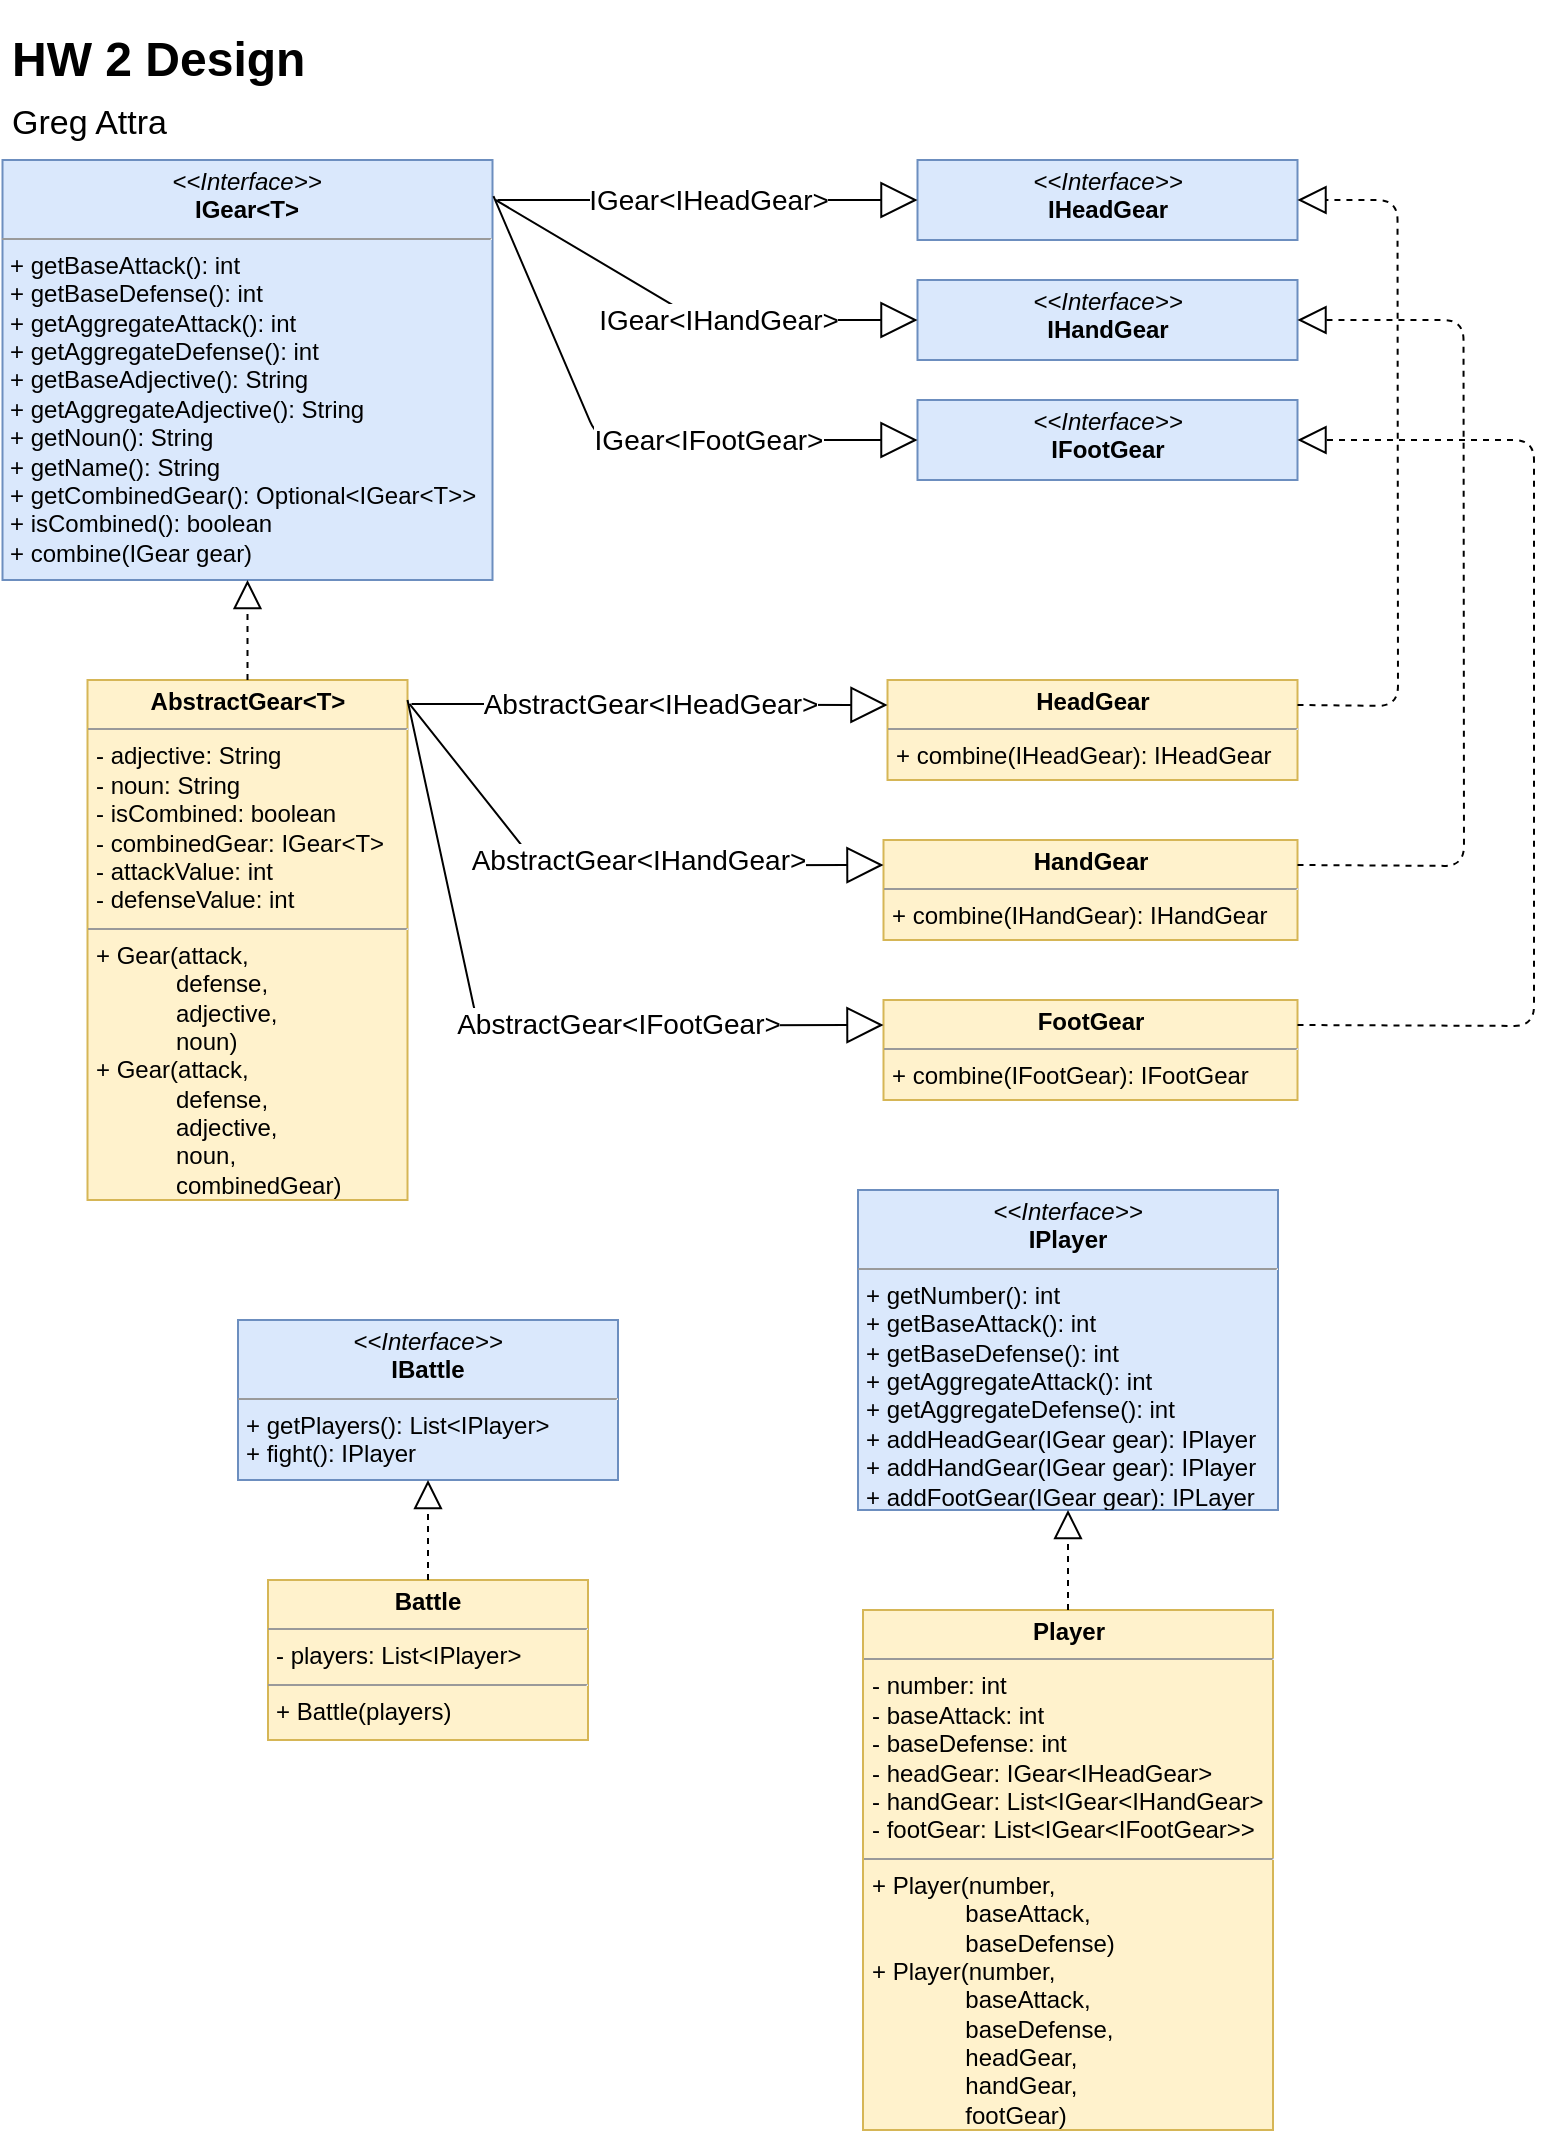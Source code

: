 <mxfile version="13.7.3" type="device"><diagram id="AR39bBr5QCJFZhN74Egm" name="Page-1"><mxGraphModel dx="1278" dy="2048" grid="1" gridSize="10" guides="1" tooltips="1" connect="1" arrows="1" fold="1" page="1" pageScale="1" pageWidth="850" pageHeight="1100" math="0" shadow="0"><root><mxCell id="0"/><mxCell id="1" parent="0"/><mxCell id="xvpzMQ3VVigsJ4-sFMGV-1" value="&lt;p style=&quot;margin: 0px ; margin-top: 4px ; text-align: center&quot;&gt;&lt;i&gt;&amp;lt;&amp;lt;Interface&amp;gt;&amp;gt;&lt;/i&gt;&lt;br&gt;&lt;b&gt;IGear&amp;lt;T&amp;gt;&lt;/b&gt;&lt;/p&gt;&lt;hr size=&quot;1&quot;&gt;&lt;p style=&quot;margin: 0px ; margin-left: 4px&quot;&gt;&lt;/p&gt;&lt;p style=&quot;margin: 0px ; margin-left: 4px&quot;&gt;+ getBaseAttack(): int&lt;br&gt;+ getBaseDefense(): int&lt;/p&gt;&lt;p style=&quot;margin: 0px ; margin-left: 4px&quot;&gt;+ getAggregateAttack(): int&lt;/p&gt;&lt;p style=&quot;margin: 0px ; margin-left: 4px&quot;&gt;+ getAggregateDefense(): int&lt;/p&gt;&lt;p style=&quot;margin: 0px ; margin-left: 4px&quot;&gt;+ getBaseAdjective(): String&lt;/p&gt;&lt;p style=&quot;margin: 0px ; margin-left: 4px&quot;&gt;+ getAggregateAdjective(): String&lt;/p&gt;&lt;p style=&quot;margin: 0px ; margin-left: 4px&quot;&gt;+ getNoun(): String&lt;/p&gt;&lt;p style=&quot;margin: 0px ; margin-left: 4px&quot;&gt;+ getName(): String&lt;/p&gt;&lt;p style=&quot;margin: 0px ; margin-left: 4px&quot;&gt;+ getCombinedGear(): Optional&amp;lt;IGear&amp;lt;T&amp;gt;&amp;gt;&lt;/p&gt;&lt;p style=&quot;margin: 0px ; margin-left: 4px&quot;&gt;+ isCombined(): boolean&lt;/p&gt;&lt;p style=&quot;margin: 0px ; margin-left: 4px&quot;&gt;+ combine(IGear gear)&lt;/p&gt;" style="verticalAlign=top;align=left;overflow=fill;fontSize=12;fontFamily=Helvetica;html=1;fillColor=#dae8fc;strokeColor=#6c8ebf;" parent="1" vertex="1"><mxGeometry x="22.25" y="70" width="245" height="210" as="geometry"/></mxCell><mxCell id="xvpzMQ3VVigsJ4-sFMGV-3" value="&lt;p style=&quot;margin: 0px ; margin-top: 4px ; text-align: center&quot;&gt;&lt;b&gt;AbstractGear&amp;lt;T&amp;gt;&lt;/b&gt;&lt;/p&gt;&lt;hr size=&quot;1&quot;&gt;&lt;p style=&quot;margin: 0px 0px 0px 4px&quot;&gt;&lt;span&gt;- adjective: String&lt;/span&gt;&lt;br&gt;&lt;/p&gt;&lt;p style=&quot;margin: 0px 0px 0px 4px&quot;&gt;- noun: String&lt;/p&gt;&lt;p style=&quot;margin: 0px 0px 0px 4px&quot;&gt;- isCombined: boolean&lt;/p&gt;&lt;p style=&quot;margin: 0px 0px 0px 4px&quot;&gt;- combinedGear: IGear&amp;lt;T&amp;gt;&lt;/p&gt;&lt;p style=&quot;margin: 0px 0px 0px 4px&quot;&gt;- attackValue: int&lt;/p&gt;&lt;p style=&quot;margin: 0px 0px 0px 4px&quot;&gt;- defenseValue: int&lt;/p&gt;&lt;hr size=&quot;1&quot;&gt;&lt;p style=&quot;margin: 0px ; margin-left: 4px&quot;&gt;+ Gear(&lt;span&gt;attack,&lt;/span&gt;&lt;/p&gt;&lt;p style=&quot;margin: 0px ; margin-left: 4px&quot;&gt;&amp;nbsp; &amp;nbsp; &amp;nbsp; &amp;nbsp; &amp;nbsp; &amp;nbsp; defense,&lt;/p&gt;&lt;p style=&quot;margin: 0px ; margin-left: 4px&quot;&gt;&amp;nbsp; &amp;nbsp; &amp;nbsp; &amp;nbsp; &amp;nbsp; &amp;nbsp; adjective,&lt;/p&gt;&lt;p style=&quot;margin: 0px ; margin-left: 4px&quot;&gt;&amp;nbsp; &amp;nbsp; &amp;nbsp; &amp;nbsp; &amp;nbsp; &amp;nbsp; noun)&lt;br&gt;&lt;/p&gt;&lt;p style=&quot;margin: 0px 0px 0px 4px&quot;&gt;+ Gear(&lt;span&gt;attack,&lt;/span&gt;&lt;/p&gt;&lt;p style=&quot;margin: 0px 0px 0px 4px&quot;&gt;&amp;nbsp; &amp;nbsp; &amp;nbsp; &amp;nbsp; &amp;nbsp; &amp;nbsp; defense,&lt;/p&gt;&lt;p style=&quot;margin: 0px 0px 0px 4px&quot;&gt;&amp;nbsp; &amp;nbsp; &amp;nbsp; &amp;nbsp; &amp;nbsp; &amp;nbsp; adjective,&lt;/p&gt;&lt;p style=&quot;margin: 0px 0px 0px 4px&quot;&gt;&amp;nbsp; &amp;nbsp; &amp;nbsp; &amp;nbsp; &amp;nbsp; &amp;nbsp; noun,&lt;/p&gt;&lt;p style=&quot;margin: 0px ; margin-left: 4px&quot;&gt;&amp;nbsp; &amp;nbsp; &amp;nbsp; &amp;nbsp; &amp;nbsp; &amp;nbsp; combinedGear)&lt;/p&gt;" style="verticalAlign=top;align=left;overflow=fill;fontSize=12;fontFamily=Helvetica;html=1;fillColor=#fff2cc;strokeColor=#d6b656;" parent="1" vertex="1"><mxGeometry x="64.75" y="330" width="160" height="260" as="geometry"/></mxCell><mxCell id="xvpzMQ3VVigsJ4-sFMGV-4" value="" style="endArrow=block;dashed=1;endFill=0;endSize=12;html=1;entryX=0.5;entryY=1;entryDx=0;entryDy=0;exitX=0.5;exitY=0;exitDx=0;exitDy=0;" parent="1" source="xvpzMQ3VVigsJ4-sFMGV-3" target="xvpzMQ3VVigsJ4-sFMGV-1" edge="1"><mxGeometry width="160" relative="1" as="geometry"><mxPoint x="109.75" y="280" as="sourcePoint"/><mxPoint x="269.75" y="280" as="targetPoint"/></mxGeometry></mxCell><mxCell id="xvpzMQ3VVigsJ4-sFMGV-5" value="&lt;p style=&quot;margin: 0px ; margin-top: 4px ; text-align: center&quot;&gt;&lt;i&gt;&amp;lt;&amp;lt;Interface&amp;gt;&amp;gt;&lt;/i&gt;&lt;br&gt;&lt;b&gt;IPlayer&lt;/b&gt;&lt;/p&gt;&lt;hr size=&quot;1&quot;&gt;&lt;p style=&quot;margin: 0px ; margin-left: 4px&quot;&gt;+ getNumber(): int&lt;/p&gt;&lt;p style=&quot;margin: 0px ; margin-left: 4px&quot;&gt;+ getBaseAttack(): int&lt;/p&gt;&lt;p style=&quot;margin: 0px ; margin-left: 4px&quot;&gt;+ getBaseDefense(): int&lt;/p&gt;&lt;p style=&quot;margin: 0px ; margin-left: 4px&quot;&gt;+ getAggregateAttack(): int&lt;br&gt;&lt;/p&gt;&lt;p style=&quot;margin: 0px ; margin-left: 4px&quot;&gt;+ getAggregateDefense(): int&lt;/p&gt;&lt;p style=&quot;margin: 0px ; margin-left: 4px&quot;&gt;+ addHeadGear(IGear gear): IPlayer&lt;/p&gt;&lt;p style=&quot;margin: 0px ; margin-left: 4px&quot;&gt;+ addHandGear(IGear gear): IPlayer&lt;/p&gt;&lt;p style=&quot;margin: 0px ; margin-left: 4px&quot;&gt;+ addFootGear(IGear gear): IPLayer&lt;/p&gt;" style="verticalAlign=top;align=left;overflow=fill;fontSize=12;fontFamily=Helvetica;html=1;fillColor=#dae8fc;strokeColor=#6c8ebf;" parent="1" vertex="1"><mxGeometry x="450" y="585" width="210" height="160" as="geometry"/></mxCell><mxCell id="xvpzMQ3VVigsJ4-sFMGV-6" value="&lt;p style=&quot;margin: 0px ; margin-top: 4px ; text-align: center&quot;&gt;&lt;b&gt;Player&lt;/b&gt;&lt;/p&gt;&lt;hr size=&quot;1&quot;&gt;&lt;p style=&quot;margin: 0px ; margin-left: 4px&quot;&gt;- number: int&lt;/p&gt;&lt;p style=&quot;margin: 0px ; margin-left: 4px&quot;&gt;- baseAttack: int&lt;/p&gt;&lt;p style=&quot;margin: 0px ; margin-left: 4px&quot;&gt;- baseDefense: int&lt;/p&gt;&lt;p style=&quot;margin: 0px ; margin-left: 4px&quot;&gt;- headGear: IGear&amp;lt;IHeadGear&amp;gt;&lt;br&gt;- handGear: List&amp;lt;IGear&amp;lt;IHandGear&amp;gt;&lt;/p&gt;&lt;p style=&quot;margin: 0px ; margin-left: 4px&quot;&gt;- footGear: List&amp;lt;IGear&amp;lt;IFootGear&amp;gt;&amp;gt;&lt;/p&gt;&lt;hr size=&quot;1&quot;&gt;&lt;p style=&quot;margin: 0px ; margin-left: 4px&quot;&gt;+ Player(number,&lt;/p&gt;&lt;p style=&quot;margin: 0px ; margin-left: 4px&quot;&gt;&amp;nbsp; &amp;nbsp; &amp;nbsp; &amp;nbsp; &amp;nbsp; &amp;nbsp; &amp;nbsp; baseAttack,&lt;/p&gt;&lt;p style=&quot;margin: 0px ; margin-left: 4px&quot;&gt;&amp;nbsp; &amp;nbsp; &amp;nbsp; &amp;nbsp; &amp;nbsp; &amp;nbsp; &amp;nbsp; baseDefense)&lt;/p&gt;&lt;p style=&quot;margin: 0px ; margin-left: 4px&quot;&gt;+ Player(number,&lt;/p&gt;&lt;p style=&quot;margin: 0px ; margin-left: 4px&quot;&gt;&amp;nbsp; &amp;nbsp; &amp;nbsp; &amp;nbsp; &amp;nbsp; &amp;nbsp; &amp;nbsp; baseAttack,&lt;/p&gt;&lt;p style=&quot;margin: 0px ; margin-left: 4px&quot;&gt;&amp;nbsp; &amp;nbsp; &amp;nbsp; &amp;nbsp; &amp;nbsp; &amp;nbsp; &amp;nbsp; baseDefense,&lt;/p&gt;&lt;p style=&quot;margin: 0px ; margin-left: 4px&quot;&gt;&amp;nbsp; &amp;nbsp; &amp;nbsp; &amp;nbsp; &amp;nbsp; &amp;nbsp; &amp;nbsp; headGear,&lt;/p&gt;&lt;p style=&quot;margin: 0px ; margin-left: 4px&quot;&gt;&amp;nbsp; &amp;nbsp; &amp;nbsp; &amp;nbsp; &amp;nbsp; &amp;nbsp; &amp;nbsp; handGear,&lt;/p&gt;&lt;p style=&quot;margin: 0px ; margin-left: 4px&quot;&gt;&amp;nbsp; &amp;nbsp; &amp;nbsp; &amp;nbsp; &amp;nbsp; &amp;nbsp; &amp;nbsp; footGear)&lt;/p&gt;" style="verticalAlign=top;align=left;overflow=fill;fontSize=12;fontFamily=Helvetica;html=1;fillColor=#fff2cc;strokeColor=#d6b656;" parent="1" vertex="1"><mxGeometry x="452.5" y="795" width="205" height="260" as="geometry"/></mxCell><mxCell id="xvpzMQ3VVigsJ4-sFMGV-8" value="" style="endArrow=block;dashed=1;endFill=0;endSize=12;html=1;exitX=0.5;exitY=0;exitDx=0;exitDy=0;entryX=0.5;entryY=1;entryDx=0;entryDy=0;" parent="1" source="xvpzMQ3VVigsJ4-sFMGV-6" target="xvpzMQ3VVigsJ4-sFMGV-5" edge="1"><mxGeometry width="160" relative="1" as="geometry"><mxPoint x="926.75" y="200" as="sourcePoint"/><mxPoint x="1086.75" y="200" as="targetPoint"/></mxGeometry></mxCell><mxCell id="xvpzMQ3VVigsJ4-sFMGV-9" value="&lt;p style=&quot;margin: 0px ; margin-top: 4px ; text-align: center&quot;&gt;&lt;i&gt;&amp;lt;&amp;lt;Interface&amp;gt;&amp;gt;&lt;/i&gt;&lt;br&gt;&lt;b&gt;IBattle&lt;/b&gt;&lt;/p&gt;&lt;hr size=&quot;1&quot;&gt;&lt;p style=&quot;margin: 0px ; margin-left: 4px&quot;&gt;+ getPlayers(): List&amp;lt;IPlayer&amp;gt;&lt;/p&gt;&lt;p style=&quot;margin: 0px ; margin-left: 4px&quot;&gt;+ fight(): IPlayer&lt;/p&gt;" style="verticalAlign=top;align=left;overflow=fill;fontSize=12;fontFamily=Helvetica;html=1;fillColor=#dae8fc;strokeColor=#6c8ebf;" parent="1" vertex="1"><mxGeometry x="140" y="650" width="190" height="80" as="geometry"/></mxCell><mxCell id="xvpzMQ3VVigsJ4-sFMGV-10" value="&lt;p style=&quot;margin: 0px ; margin-top: 4px ; text-align: center&quot;&gt;&lt;b&gt;Battle&lt;/b&gt;&lt;/p&gt;&lt;hr size=&quot;1&quot;&gt;&lt;p style=&quot;margin: 0px ; margin-left: 4px&quot;&gt;- players: List&amp;lt;IPlayer&amp;gt;&lt;/p&gt;&lt;hr size=&quot;1&quot;&gt;&lt;p style=&quot;margin: 0px ; margin-left: 4px&quot;&gt;+ Battle(players)&lt;/p&gt;" style="verticalAlign=top;align=left;overflow=fill;fontSize=12;fontFamily=Helvetica;html=1;fillColor=#fff2cc;strokeColor=#d6b656;" parent="1" vertex="1"><mxGeometry x="155" y="780" width="160" height="80" as="geometry"/></mxCell><mxCell id="xvpzMQ3VVigsJ4-sFMGV-11" value="" style="endArrow=block;dashed=1;endFill=0;endSize=12;html=1;entryX=0.5;entryY=1;entryDx=0;entryDy=0;exitX=0.5;exitY=0;exitDx=0;exitDy=0;" parent="1" source="xvpzMQ3VVigsJ4-sFMGV-10" target="xvpzMQ3VVigsJ4-sFMGV-9" edge="1"><mxGeometry width="160" relative="1" as="geometry"><mxPoint x="-80" y="720" as="sourcePoint"/><mxPoint x="80" y="720" as="targetPoint"/></mxGeometry></mxCell><mxCell id="xvpzMQ3VVigsJ4-sFMGV-13" value="&lt;h1&gt;HW 2 Design&lt;br&gt;&lt;span style=&quot;font-weight: normal&quot;&gt;&lt;font style=&quot;font-size: 17px&quot;&gt;Greg Attra&lt;/font&gt;&lt;/span&gt;&lt;/h1&gt;" style="text;html=1;strokeColor=none;fillColor=none;spacing=5;spacingTop=-20;whiteSpace=wrap;overflow=hidden;rounded=0;" parent="1" vertex="1"><mxGeometry x="22.25" width="190" height="120" as="geometry"/></mxCell><mxCell id="cUT58bwyldvR8i2TMAge-1" value="&lt;p style=&quot;margin: 0px ; margin-top: 4px ; text-align: center&quot;&gt;&lt;i&gt;&amp;lt;&amp;lt;Interface&amp;gt;&amp;gt;&lt;/i&gt;&lt;br&gt;&lt;b&gt;IHeadGear&lt;/b&gt;&lt;/p&gt;&lt;p style=&quot;margin: 0px ; margin-left: 4px&quot;&gt;&lt;br&gt;&lt;/p&gt;" style="verticalAlign=top;align=left;overflow=fill;fontSize=12;fontFamily=Helvetica;html=1;fillColor=#dae8fc;strokeColor=#6c8ebf;" vertex="1" parent="1"><mxGeometry x="479.75" y="70" width="190" height="40" as="geometry"/></mxCell><mxCell id="cUT58bwyldvR8i2TMAge-2" value="&lt;font style=&quot;font-size: 14px&quot;&gt;IGear&amp;lt;IHeadGear&amp;gt;&lt;/font&gt;" style="endArrow=block;endSize=16;endFill=0;html=1;entryX=0;entryY=0.5;entryDx=0;entryDy=0;" edge="1" parent="1" target="cUT58bwyldvR8i2TMAge-1"><mxGeometry width="160" relative="1" as="geometry"><mxPoint x="269.75" y="90" as="sourcePoint"/><mxPoint x="509.75" y="90" as="targetPoint"/></mxGeometry></mxCell><mxCell id="cUT58bwyldvR8i2TMAge-7" value="&lt;p style=&quot;margin: 0px ; margin-top: 4px ; text-align: center&quot;&gt;&lt;i&gt;&amp;lt;&amp;lt;Interface&amp;gt;&amp;gt;&lt;/i&gt;&lt;br&gt;&lt;b&gt;IHandGear&lt;/b&gt;&lt;/p&gt;&lt;p style=&quot;margin: 0px ; margin-left: 4px&quot;&gt;&lt;br&gt;&lt;/p&gt;" style="verticalAlign=top;align=left;overflow=fill;fontSize=12;fontFamily=Helvetica;html=1;fillColor=#dae8fc;strokeColor=#6c8ebf;" vertex="1" parent="1"><mxGeometry x="479.75" y="130" width="190" height="40" as="geometry"/></mxCell><mxCell id="cUT58bwyldvR8i2TMAge-8" value="&lt;font style=&quot;font-size: 14px&quot;&gt;IGear&amp;lt;IHandGear&amp;gt;&lt;/font&gt;" style="endArrow=block;endSize=16;endFill=0;html=1;entryX=0;entryY=0.5;entryDx=0;entryDy=0;exitX=1.006;exitY=0.095;exitDx=0;exitDy=0;exitPerimeter=0;" edge="1" parent="1" target="cUT58bwyldvR8i2TMAge-7" source="xvpzMQ3VVigsJ4-sFMGV-1"><mxGeometry x="0.035" y="10" width="160" relative="1" as="geometry"><mxPoint x="329.75" y="120" as="sourcePoint"/><mxPoint x="507.25" y="160" as="targetPoint"/><Array as="points"><mxPoint x="370" y="150"/></Array><mxPoint x="10" y="10" as="offset"/></mxGeometry></mxCell><mxCell id="cUT58bwyldvR8i2TMAge-9" value="&lt;p style=&quot;margin: 0px ; margin-top: 4px ; text-align: center&quot;&gt;&lt;i&gt;&amp;lt;&amp;lt;Interface&amp;gt;&amp;gt;&lt;/i&gt;&lt;br&gt;&lt;b&gt;IFootGear&lt;/b&gt;&lt;/p&gt;&lt;p style=&quot;margin: 0px ; margin-left: 4px&quot;&gt;&lt;br&gt;&lt;/p&gt;" style="verticalAlign=top;align=left;overflow=fill;fontSize=12;fontFamily=Helvetica;html=1;fillColor=#dae8fc;strokeColor=#6c8ebf;" vertex="1" parent="1"><mxGeometry x="479.75" y="190" width="190" height="40" as="geometry"/></mxCell><mxCell id="cUT58bwyldvR8i2TMAge-10" value="&lt;font style=&quot;font-size: 14px&quot;&gt;IGear&amp;lt;IFootGear&amp;gt;&lt;/font&gt;" style="endArrow=block;endSize=16;endFill=0;html=1;entryX=0;entryY=0.5;entryDx=0;entryDy=0;exitX=1.002;exitY=0.086;exitDx=0;exitDy=0;exitPerimeter=0;" edge="1" parent="1" target="cUT58bwyldvR8i2TMAge-9" source="xvpzMQ3VVigsJ4-sFMGV-1"><mxGeometry x="-0.06" y="50" width="160" relative="1" as="geometry"><mxPoint x="267.25" y="230" as="sourcePoint"/><mxPoint x="507.25" y="230" as="targetPoint"/><Array as="points"><mxPoint x="320" y="210"/></Array><mxPoint x="50" y="50" as="offset"/></mxGeometry></mxCell><mxCell id="cUT58bwyldvR8i2TMAge-12" value="&lt;p style=&quot;margin: 0px ; margin-top: 4px ; text-align: center&quot;&gt;&lt;b&gt;HeadGear&lt;/b&gt;&lt;/p&gt;&lt;hr size=&quot;1&quot;&gt;&lt;p style=&quot;margin: 0px ; margin-left: 4px&quot;&gt;&lt;/p&gt;&lt;p style=&quot;margin: 0px ; margin-left: 4px&quot;&gt;+ combine(IHeadGear): IHeadGear&lt;/p&gt;" style="verticalAlign=top;align=left;overflow=fill;fontSize=12;fontFamily=Helvetica;html=1;fillColor=#fff2cc;strokeColor=#d6b656;" vertex="1" parent="1"><mxGeometry x="464.75" y="330" width="205" height="50" as="geometry"/></mxCell><mxCell id="cUT58bwyldvR8i2TMAge-13" value="&lt;p style=&quot;margin: 0px ; margin-top: 4px ; text-align: center&quot;&gt;&lt;b&gt;HandGear&lt;/b&gt;&lt;/p&gt;&lt;hr size=&quot;1&quot;&gt;&lt;p style=&quot;margin: 0px ; margin-left: 4px&quot;&gt;&lt;/p&gt;&lt;p style=&quot;margin: 0px ; margin-left: 4px&quot;&gt;+ combine(IHandGear): IHandGear&lt;/p&gt;" style="verticalAlign=top;align=left;overflow=fill;fontSize=12;fontFamily=Helvetica;html=1;fillColor=#fff2cc;strokeColor=#d6b656;" vertex="1" parent="1"><mxGeometry x="462.75" y="410" width="207" height="50" as="geometry"/></mxCell><mxCell id="cUT58bwyldvR8i2TMAge-14" value="&lt;p style=&quot;margin: 0px ; margin-top: 4px ; text-align: center&quot;&gt;&lt;b&gt;FootGear&lt;/b&gt;&lt;/p&gt;&lt;hr size=&quot;1&quot;&gt;&lt;p style=&quot;margin: 0px ; margin-left: 4px&quot;&gt;&lt;/p&gt;&lt;p style=&quot;margin: 0px ; margin-left: 4px&quot;&gt;+ combine(IFootGear): IFootGear&lt;/p&gt;" style="verticalAlign=top;align=left;overflow=fill;fontSize=12;fontFamily=Helvetica;html=1;fillColor=#fff2cc;strokeColor=#d6b656;" vertex="1" parent="1"><mxGeometry x="462.75" y="490" width="207" height="50" as="geometry"/></mxCell><mxCell id="cUT58bwyldvR8i2TMAge-21" value="" style="endArrow=block;dashed=1;endFill=0;endSize=12;html=1;exitX=1;exitY=0.25;exitDx=0;exitDy=0;entryX=1;entryY=0.5;entryDx=0;entryDy=0;" edge="1" parent="1" source="cUT58bwyldvR8i2TMAge-12" target="cUT58bwyldvR8i2TMAge-1"><mxGeometry width="160" relative="1" as="geometry"><mxPoint x="629.75" y="370" as="sourcePoint"/><mxPoint x="789.75" y="370" as="targetPoint"/><Array as="points"><mxPoint x="720" y="343"/><mxPoint x="719.75" y="90"/></Array></mxGeometry></mxCell><mxCell id="cUT58bwyldvR8i2TMAge-22" value="" style="endArrow=block;dashed=1;endFill=0;endSize=12;html=1;exitX=1;exitY=0.25;exitDx=0;exitDy=0;entryX=1;entryY=0.5;entryDx=0;entryDy=0;" edge="1" parent="1" source="cUT58bwyldvR8i2TMAge-13" target="cUT58bwyldvR8i2TMAge-7"><mxGeometry width="160" relative="1" as="geometry"><mxPoint x="629.75" y="432.5" as="sourcePoint"/><mxPoint x="702.75" y="170.0" as="targetPoint"/><Array as="points"><mxPoint x="753" y="423"/><mxPoint x="752.75" y="150"/></Array></mxGeometry></mxCell><mxCell id="cUT58bwyldvR8i2TMAge-23" value="" style="endArrow=block;dashed=1;endFill=0;endSize=12;html=1;exitX=1;exitY=0.25;exitDx=0;exitDy=0;entryX=1;entryY=0.5;entryDx=0;entryDy=0;" edge="1" parent="1" source="cUT58bwyldvR8i2TMAge-14" target="cUT58bwyldvR8i2TMAge-9"><mxGeometry width="160" relative="1" as="geometry"><mxPoint x="664.75" y="521.5" as="sourcePoint"/><mxPoint x="737.75" y="259.0" as="targetPoint"/><Array as="points"><mxPoint x="788" y="503"/><mxPoint x="788" y="210"/></Array></mxGeometry></mxCell><mxCell id="cUT58bwyldvR8i2TMAge-25" value="&lt;font style=&quot;font-size: 14px&quot;&gt;AbstractGear&amp;lt;IHeadGear&amp;gt;&lt;/font&gt;" style="endArrow=block;endSize=16;endFill=0;html=1;entryX=0;entryY=0.25;entryDx=0;entryDy=0;" edge="1" parent="1" target="cUT58bwyldvR8i2TMAge-12"><mxGeometry width="160" relative="1" as="geometry"><mxPoint x="226.76" y="341.94" as="sourcePoint"/><mxPoint x="436.76" y="341.94" as="targetPoint"/></mxGeometry></mxCell><mxCell id="cUT58bwyldvR8i2TMAge-26" value="&lt;font style=&quot;font-size: 14px&quot;&gt;AbstractGear&amp;lt;IHandGear&amp;gt;&lt;/font&gt;" style="endArrow=block;endSize=16;endFill=0;html=1;entryX=0;entryY=0.25;entryDx=0;entryDy=0;exitX=1.006;exitY=0.095;exitDx=0;exitDy=0;exitPerimeter=0;" edge="1" parent="1" target="cUT58bwyldvR8i2TMAge-13"><mxGeometry x="0.111" y="3" width="160" relative="1" as="geometry"><mxPoint x="225.73" y="341.89" as="sourcePoint"/><mxPoint x="436.76" y="401.94" as="targetPoint"/><Array as="points"><mxPoint x="290" y="423"/></Array><mxPoint as="offset"/></mxGeometry></mxCell><mxCell id="cUT58bwyldvR8i2TMAge-27" value="&lt;font style=&quot;font-size: 14px&quot;&gt;AbstractGear&amp;lt;IFootGear&amp;gt;&lt;/font&gt;" style="endArrow=block;endSize=16;endFill=0;html=1;entryX=0;entryY=0.25;entryDx=0;entryDy=0;exitX=1.002;exitY=0.086;exitDx=0;exitDy=0;exitPerimeter=0;" edge="1" parent="1" target="cUT58bwyldvR8i2TMAge-14"><mxGeometry x="-0.097" y="70" width="160" relative="1" as="geometry"><mxPoint x="224.75" y="340.0" as="sourcePoint"/><mxPoint x="436.76" y="461.94" as="targetPoint"/><Array as="points"><mxPoint x="260" y="503"/></Array><mxPoint x="70" y="69" as="offset"/></mxGeometry></mxCell></root></mxGraphModel></diagram></mxfile>